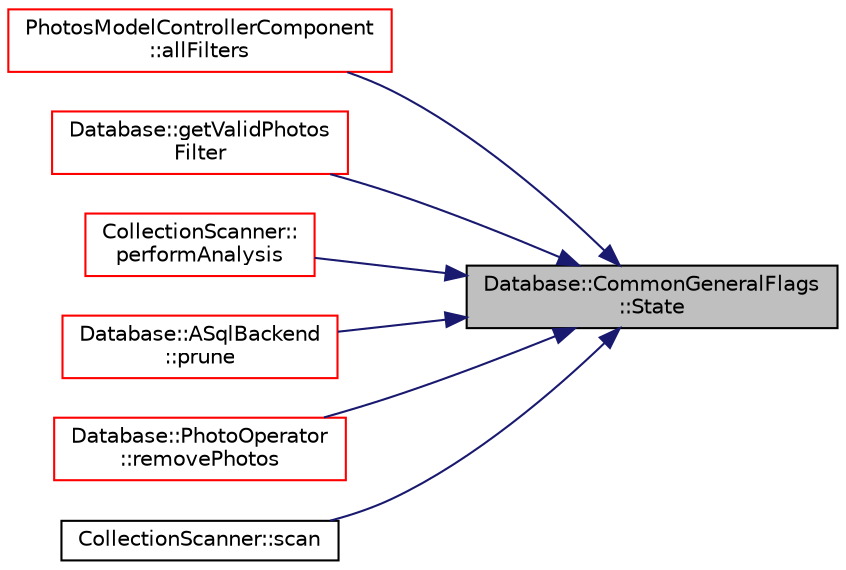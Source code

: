 digraph "Database::CommonGeneralFlags::State"
{
 // LATEX_PDF_SIZE
  edge [fontname="Helvetica",fontsize="10",labelfontname="Helvetica",labelfontsize="10"];
  node [fontname="Helvetica",fontsize="10",shape=record];
  rankdir="RL";
  Node1 [label="Database::CommonGeneralFlags\l::State",height=0.2,width=0.4,color="black", fillcolor="grey75", style="filled", fontcolor="black",tooltip=" "];
  Node1 -> Node2 [dir="back",color="midnightblue",fontsize="10",style="solid",fontname="Helvetica"];
  Node2 [label="PhotosModelControllerComponent\l::allFilters",height=0.2,width=0.4,color="red", fillcolor="white", style="filled",URL="$class_photos_model_controller_component.html#af3274daced5a79ff926ed999e93cd1f6",tooltip=" "];
  Node1 -> Node12 [dir="back",color="midnightblue",fontsize="10",style="solid",fontname="Helvetica"];
  Node12 [label="Database::getValidPhotos\lFilter",height=0.2,width=0.4,color="red", fillcolor="white", style="filled",URL="$namespace_database.html#a4ec02b4e9c6e42324e216f62f863a5c7",tooltip="return filter which will filter out broken photos (missing, broken, deleted etc)"];
  Node1 -> Node18 [dir="back",color="midnightblue",fontsize="10",style="solid",fontname="Helvetica"];
  Node18 [label="CollectionScanner::\lperformAnalysis",height=0.2,width=0.4,color="red", fillcolor="white", style="filled",URL="$class_collection_scanner.html#adbc3f49aec1203fad1160b5a41a2b0f2",tooltip=" "];
  Node1 -> Node24 [dir="back",color="midnightblue",fontsize="10",style="solid",fontname="Helvetica"];
  Node24 [label="Database::ASqlBackend\l::prune",height=0.2,width=0.4,color="red", fillcolor="white", style="filled",URL="$class_database_1_1_a_sql_backend.html#a6781e0e515cd87e811f72520e9df095e",tooltip=" "];
  Node1 -> Node26 [dir="back",color="midnightblue",fontsize="10",style="solid",fontname="Helvetica"];
  Node26 [label="Database::PhotoOperator\l::removePhotos",height=0.2,width=0.4,color="red", fillcolor="white", style="filled",URL="$class_database_1_1_photo_operator.html#aa20daa3c872e4ad5967ab436e93b42c1",tooltip=" "];
  Node1 -> Node23 [dir="back",color="midnightblue",fontsize="10",style="solid",fontname="Helvetica"];
  Node23 [label="CollectionScanner::scan",height=0.2,width=0.4,color="black", fillcolor="white", style="filled",URL="$class_collection_scanner.html#a7d7efea2e0e976663465a01f8831ac4a",tooltip=" "];
}
